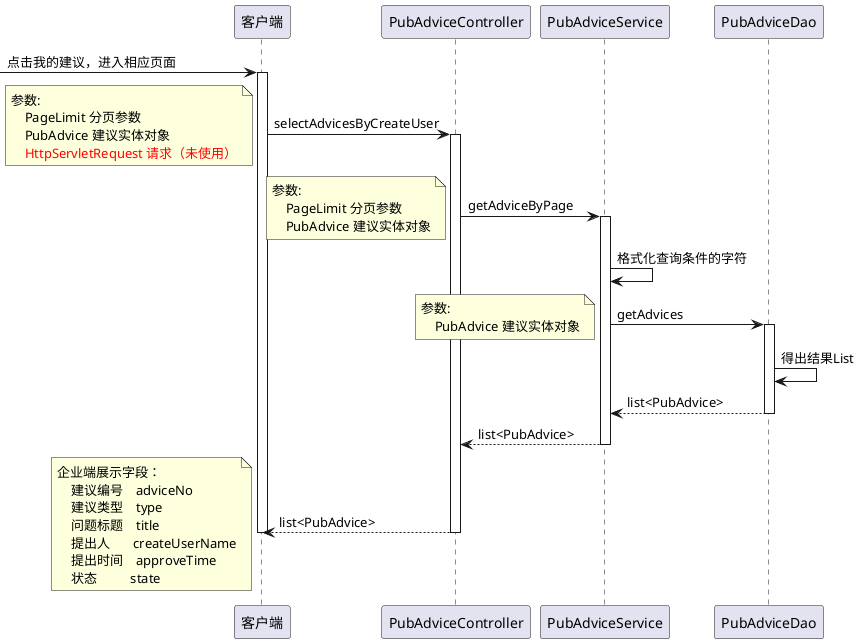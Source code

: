 @startuml

-> 客户端: 点击我的建议，进入相应页面
activate 客户端
客户端 -> PubAdviceController: selectAdvicesByCreateUser
activate PubAdviceController
note left
    参数:
        PageLimit 分页参数
        PubAdvice 建议实体对象
        <color red>HttpServletRequest 请求（未使用）
end note

PubAdviceController -> PubAdviceService: getAdviceByPage
note left
    参数:
        PageLimit 分页参数
        PubAdvice 建议实体对象
end note

activate PubAdviceService
PubAdviceService -> PubAdviceService : 格式化查询条件的字符

PubAdviceService -> PubAdviceDao: getAdvices
note left
    参数:
        PubAdvice 建议实体对象
end note
activate PubAdviceDao
PubAdviceDao -> PubAdviceDao: 得出结果List
return list<PubAdvice>

return list<PubAdvice>

return list<PubAdvice>
deactivate 客户端

note left
企业端展示字段：
    建议编号    adviceNo
    建议类型    type
    问题标题    title
    提出人       createUserName
    提出时间    approveTime
    状态          state
end note
@enduml